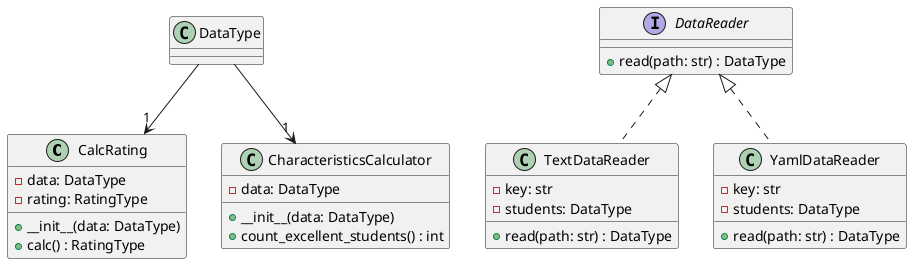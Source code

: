 @startuml


class CalcRating {
  - data: DataType
  - rating: RatingType
  + __init__(data: DataType)
  + calc() : RatingType
}

class CharacteristicsCalculator {
  - data: DataType
  + __init__(data: DataType)
  + count_excellent_students() : int
}

interface DataReader {
  + read(path: str) : DataType
}

class TextDataReader {
  - key: str
  - students: DataType
  + read(path: str) : DataType
}

class YamlDataReader {
  - key: str
  - students: DataType
  + read(path: str) : DataType
}

DataType --> "1" CalcRating
DataType --> "1" CharacteristicsCalculator
DataReader <|.. TextDataReader
DataReader <|.. YamlDataReader

@enduml
